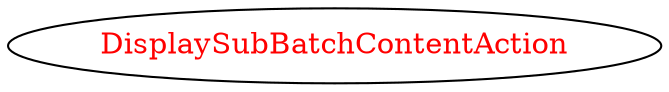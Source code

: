 digraph dependencyGraph {
 concentrate=true;
 ranksep="2.0";
 rankdir="LR"; 
 splines="ortho";
"DisplaySubBatchContentAction" [fontcolor="red"];
}